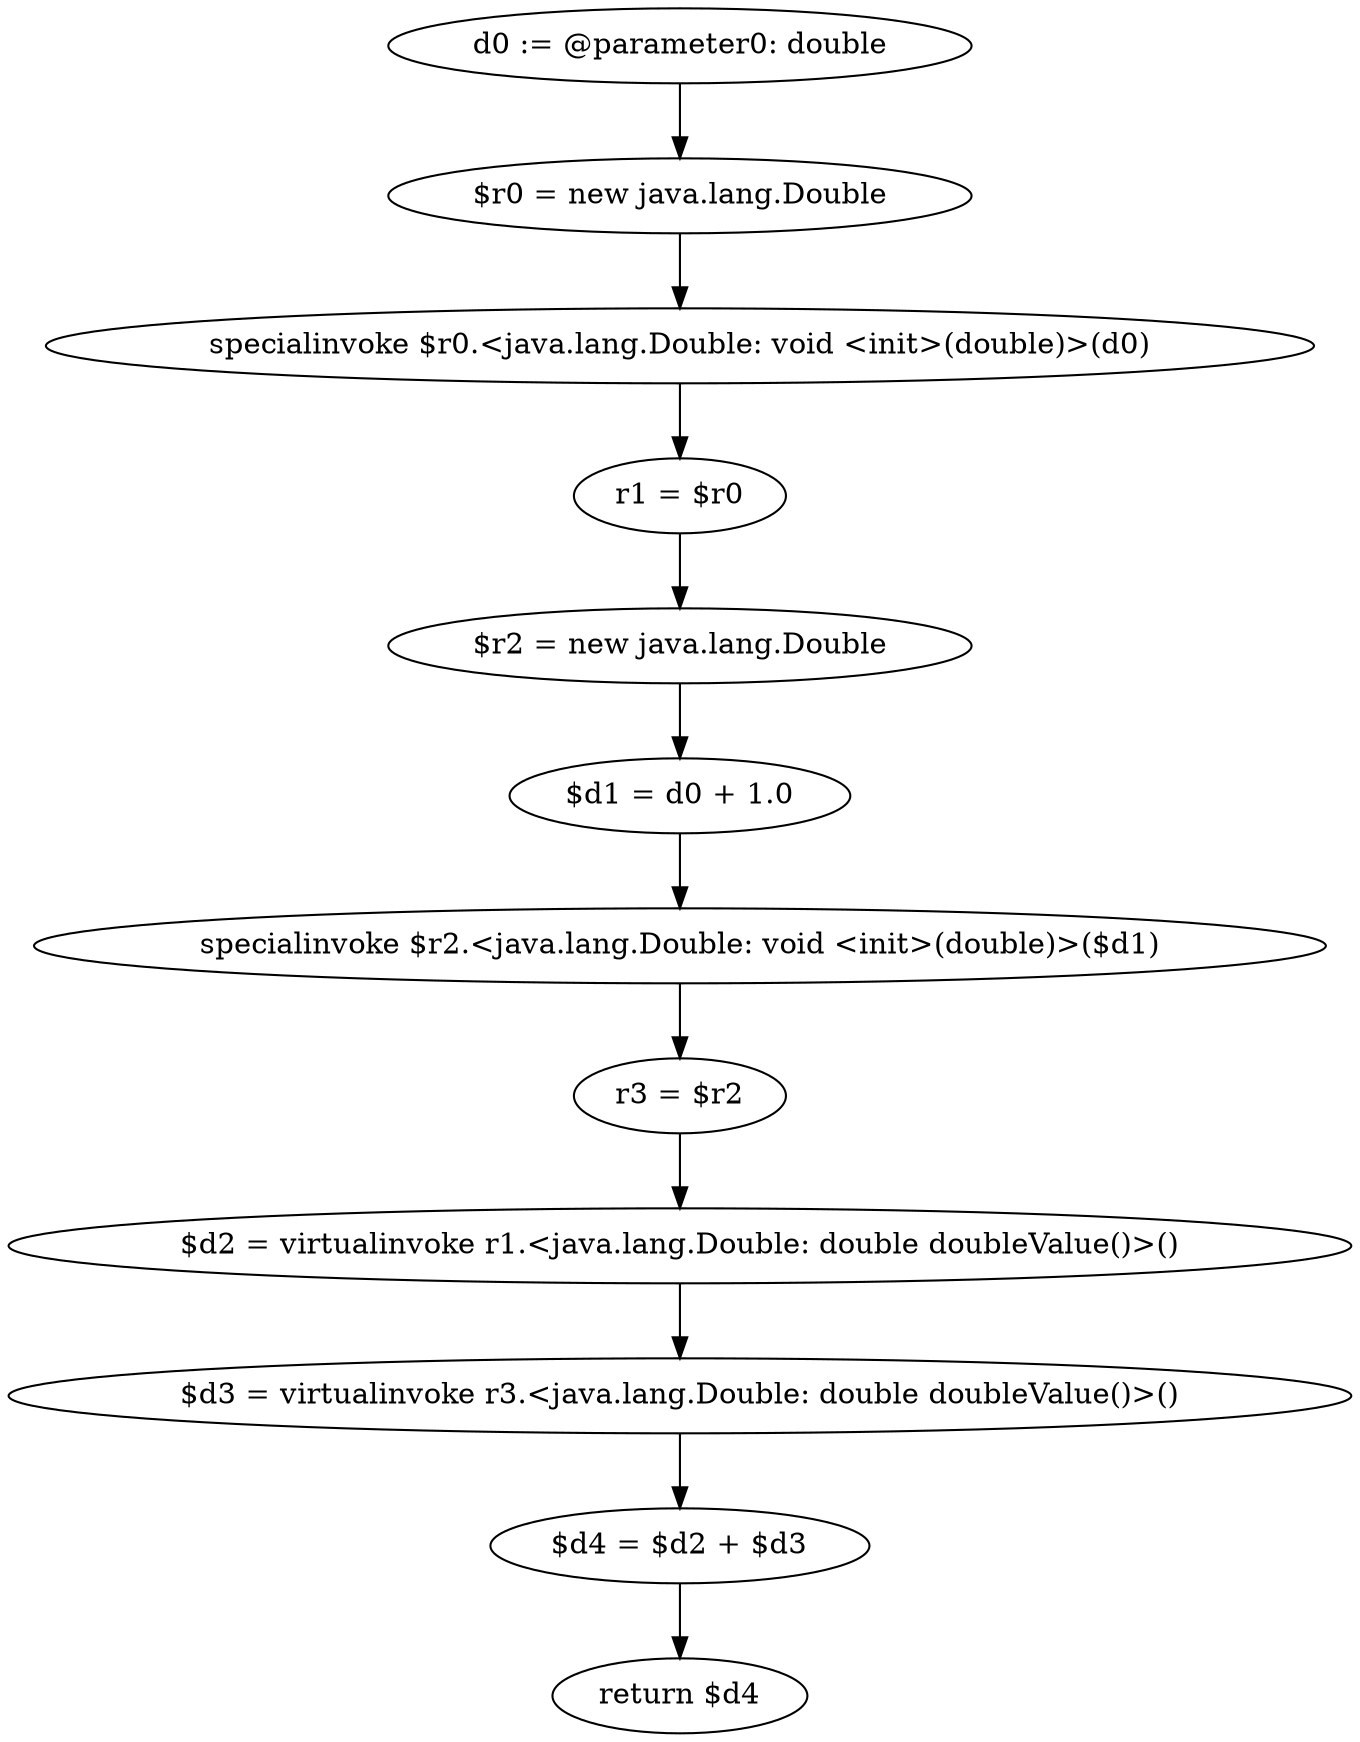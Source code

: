 digraph "unitGraph" {
    "d0 := @parameter0: double"
    "$r0 = new java.lang.Double"
    "specialinvoke $r0.<java.lang.Double: void <init>(double)>(d0)"
    "r1 = $r0"
    "$r2 = new java.lang.Double"
    "$d1 = d0 + 1.0"
    "specialinvoke $r2.<java.lang.Double: void <init>(double)>($d1)"
    "r3 = $r2"
    "$d2 = virtualinvoke r1.<java.lang.Double: double doubleValue()>()"
    "$d3 = virtualinvoke r3.<java.lang.Double: double doubleValue()>()"
    "$d4 = $d2 + $d3"
    "return $d4"
    "d0 := @parameter0: double"->"$r0 = new java.lang.Double";
    "$r0 = new java.lang.Double"->"specialinvoke $r0.<java.lang.Double: void <init>(double)>(d0)";
    "specialinvoke $r0.<java.lang.Double: void <init>(double)>(d0)"->"r1 = $r0";
    "r1 = $r0"->"$r2 = new java.lang.Double";
    "$r2 = new java.lang.Double"->"$d1 = d0 + 1.0";
    "$d1 = d0 + 1.0"->"specialinvoke $r2.<java.lang.Double: void <init>(double)>($d1)";
    "specialinvoke $r2.<java.lang.Double: void <init>(double)>($d1)"->"r3 = $r2";
    "r3 = $r2"->"$d2 = virtualinvoke r1.<java.lang.Double: double doubleValue()>()";
    "$d2 = virtualinvoke r1.<java.lang.Double: double doubleValue()>()"->"$d3 = virtualinvoke r3.<java.lang.Double: double doubleValue()>()";
    "$d3 = virtualinvoke r3.<java.lang.Double: double doubleValue()>()"->"$d4 = $d2 + $d3";
    "$d4 = $d2 + $d3"->"return $d4";
}
